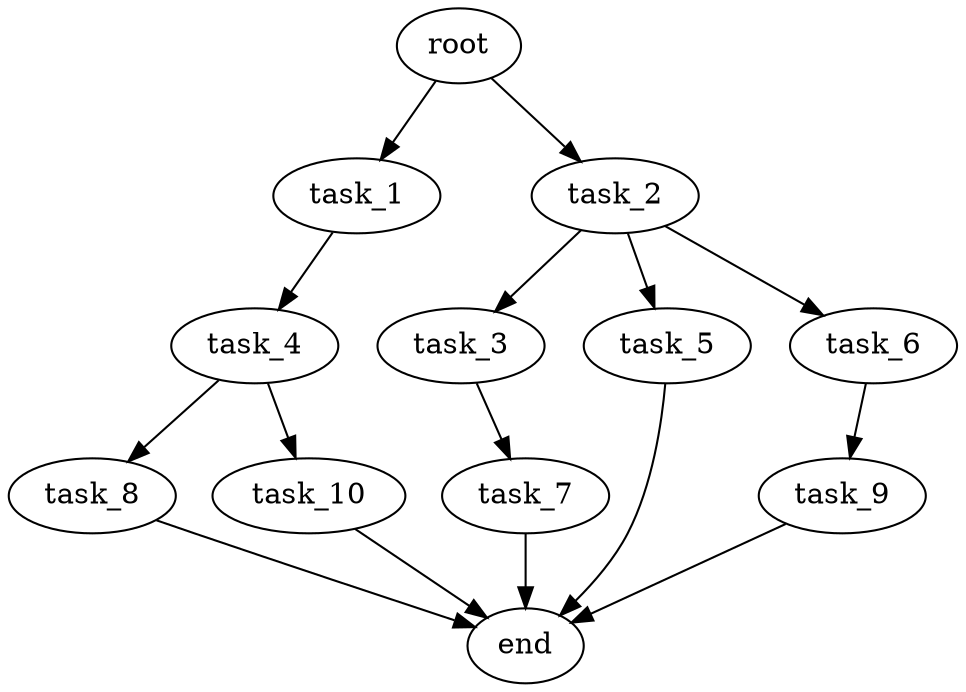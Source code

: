 digraph G {
  root [size="0.000000e+00"];
  task_1 [size="9.951542e+09"];
  task_2 [size="6.502282e+09"];
  task_3 [size="4.386620e+09"];
  task_4 [size="5.180583e+09"];
  task_5 [size="1.218832e+09"];
  task_6 [size="2.254726e+09"];
  task_7 [size="3.387475e+09"];
  task_8 [size="5.887204e+09"];
  task_9 [size="2.308846e+09"];
  task_10 [size="2.209972e+09"];
  end [size="0.000000e+00"];

  root -> task_1 [size="1.000000e-12"];
  root -> task_2 [size="1.000000e-12"];
  task_1 -> task_4 [size="5.180583e+08"];
  task_2 -> task_3 [size="4.386620e+08"];
  task_2 -> task_5 [size="1.218832e+08"];
  task_2 -> task_6 [size="2.254726e+08"];
  task_3 -> task_7 [size="3.387475e+08"];
  task_4 -> task_8 [size="5.887204e+08"];
  task_4 -> task_10 [size="2.209972e+08"];
  task_5 -> end [size="1.000000e-12"];
  task_6 -> task_9 [size="2.308846e+08"];
  task_7 -> end [size="1.000000e-12"];
  task_8 -> end [size="1.000000e-12"];
  task_9 -> end [size="1.000000e-12"];
  task_10 -> end [size="1.000000e-12"];
}
